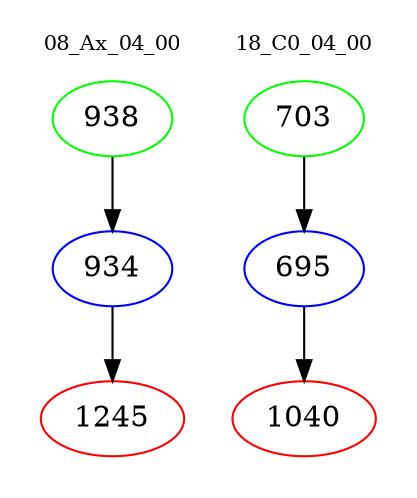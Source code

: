 digraph{
subgraph cluster_0 {
color = white
label = "08_Ax_04_00";
fontsize=10;
T0_938 [label="938", color="green"]
T0_938 -> T0_934 [color="black"]
T0_934 [label="934", color="blue"]
T0_934 -> T0_1245 [color="black"]
T0_1245 [label="1245", color="red"]
}
subgraph cluster_1 {
color = white
label = "18_C0_04_00";
fontsize=10;
T1_703 [label="703", color="green"]
T1_703 -> T1_695 [color="black"]
T1_695 [label="695", color="blue"]
T1_695 -> T1_1040 [color="black"]
T1_1040 [label="1040", color="red"]
}
}
